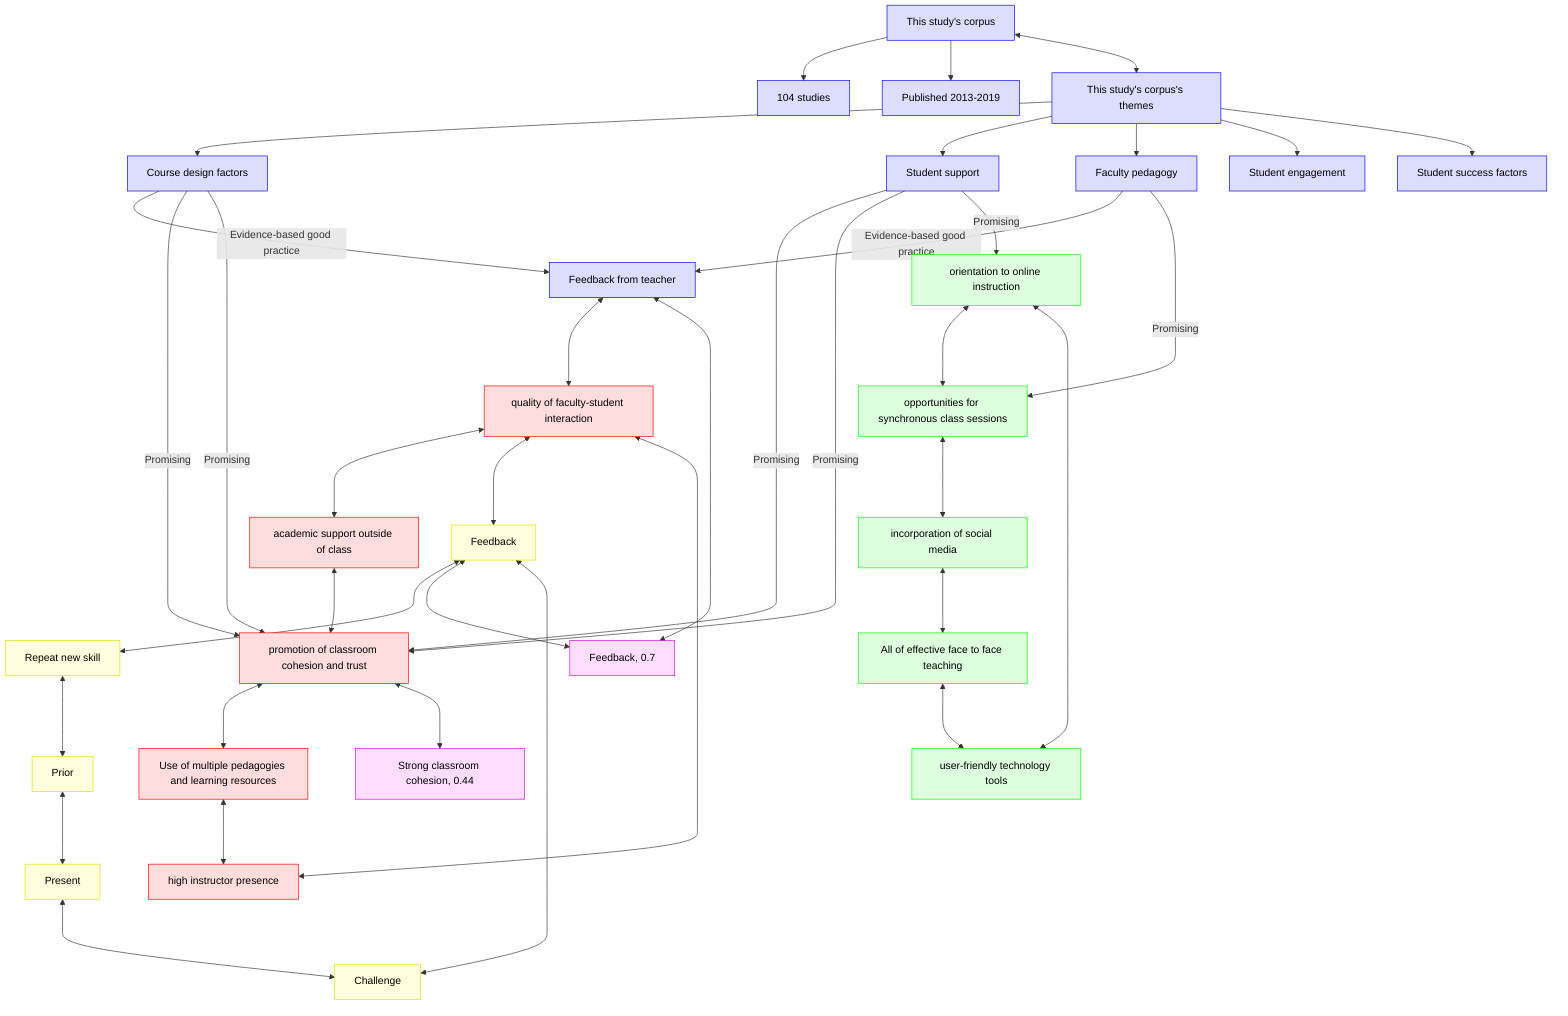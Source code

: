 flowchart TD

  classDef effective_teaching_node fill:#fdd,color:#000,stroke:#f00
  classDef effective_online_teaching_node fill:#dfd,color:#000,stroke:#0f0
  classDef this_study_node fill:#ddf,color:#000,stroke:#00f
  classDef bells_teaching_cycle_node fill:#ffd,color:#000,stroke:#dd0
  classDef hattie_node fill:#fdf,color:#000,stroke:#d0d

  this_corpus[This study's corpus]:::this_study_node
  n_studies[104 studies]:::this_study_node
  publication_year[Published 2013-2019]:::this_study_node
  this_curpus_themes[This study's corpus's themes]:::this_study_node
  course_design_factors[Course design factors]:::this_study_node
  feedback_from_teacher[Feedback from teacher]:::this_study_node
  student_support[Student support]:::this_study_node
  faculty_pedagogy[Faculty pedagogy]:::this_study_node
  student_engagement[Student engagement]:::this_study_node
  student_success_factors[Student success factors]:::this_study_node

  %% subgraph effective_teaching[Effective teaching]
    %% subgraph effective_face_to_face_teaching[Effective face to face teaching]
      multiple_pedagogies[Use of multiple pedagogies and learning resources]:::effective_teaching_node
      high_instructor_presence[high instructor presence]:::effective_teaching_node
      quality_of_faculty_to_student_interaction[quality of faculty-student interaction]:::effective_teaching_node
      academic_support_outside_of_class[academic support outside of class]:::effective_teaching_node
      promotion_of_classroom_cohesion_and_trust[promotion of classroom cohesion and trust]:::effective_teaching_node

      multiple_pedagogies <---> 
        high_instructor_presence <---> 
        quality_of_faculty_to_student_interaction <---> 
        academic_support_outside_of_class <---> 
        promotion_of_classroom_cohesion_and_trust <---> 
        multiple_pedagogies
    %% end
    %%subgraph effective_online_teaching[Effective online teaching]
      all_effective_face_to_face_teaching[All of effective face to face teaching]:::effective_online_teaching_node
      user_friendly_technology_tools[user-friendly technology tools]:::effective_online_teaching_node
      orientation_to_online_instruction[orientation to online instruction]:::effective_online_teaching_node
      opportunities_for_synchronous_class_sessions[opportunities for synchronous class sessions]:::effective_online_teaching_node
      incorporation_of_social_media[incorporation of social media]:::effective_online_teaching_node

      all_effective_face_to_face_teaching <--->
        user_friendly_technology_tools <--->
        orientation_to_online_instruction <--->
        opportunities_for_synchronous_class_sessions <--->
        incorporation_of_social_media <--->
        all_effective_face_to_face_teaching
    %%end

    %% Bell's teaching cycle
    bell_prior[Prior]:::bells_teaching_cycle_node
    bell_present[Present]:::bells_teaching_cycle_node
    bell_challenge[Challenge]:::bells_teaching_cycle_node
    bell_feedback[Feedback]:::bells_teaching_cycle_node
    bell_repeat[Repeat new skill]:::bells_teaching_cycle_node

    bell_prior <--->
      bell_present <--->
      bell_challenge <--->
      bell_feedback <---> 
      bell_repeat <---> 
      bell_prior

    hattie_feedback[Feedback, 0.7]:::hattie_node
    hattie_classroom_cohesion[Strong classroom cohesion, 0.44]:::hattie_node

  %% end

  this_corpus --> n_studies
  this_corpus --> publication_year
  this_corpus <--> this_curpus_themes
  this_curpus_themes --> course_design_factors
  course_design_factors --> |Evidence-based good practice| feedback_from_teacher
  course_design_factors --> |Promising| promotion_of_classroom_cohesion_and_trust
  course_design_factors --> |Promising| promotion_of_classroom_cohesion_and_trust
  this_curpus_themes --> student_support
  student_support --> |Promising| promotion_of_classroom_cohesion_and_trust
  student_support --> |Promising| promotion_of_classroom_cohesion_and_trust
  student_support --> |Promising| orientation_to_online_instruction
  this_curpus_themes --> faculty_pedagogy
  faculty_pedagogy --> |Evidence-based good practice| feedback_from_teacher
  faculty_pedagogy --> |Promising| opportunities_for_synchronous_class_sessions
  this_curpus_themes --> student_engagement
  this_curpus_themes --> student_success_factors
  
  feedback_from_teacher <--->
    quality_of_faculty_to_student_interaction <--->
    bell_feedback <--->
    hattie_feedback <--->
    feedback_from_teacher

  promotion_of_classroom_cohesion_and_trust <---> hattie_classroom_cohesion